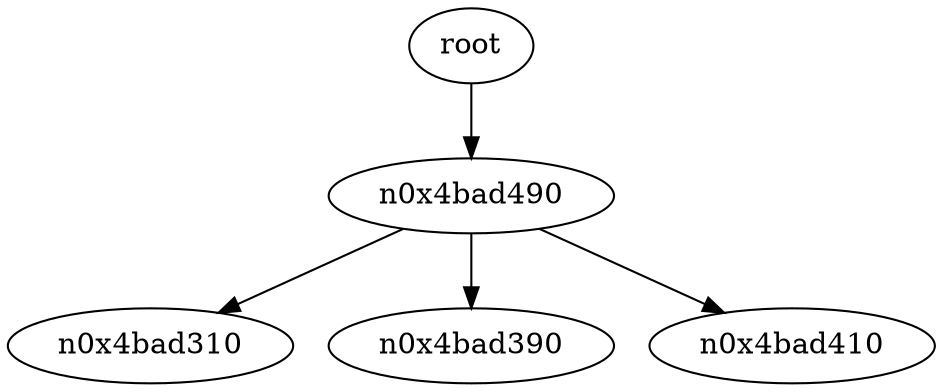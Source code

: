digraph G {
n0x4bad1f0 [label="root"];
n0x4bad1f0 -> n0x4bad490;
n0x4bad490 -> n0x4bad310;
n0x4bad490 -> n0x4bad390;
n0x4bad490 -> n0x4bad410;
}
